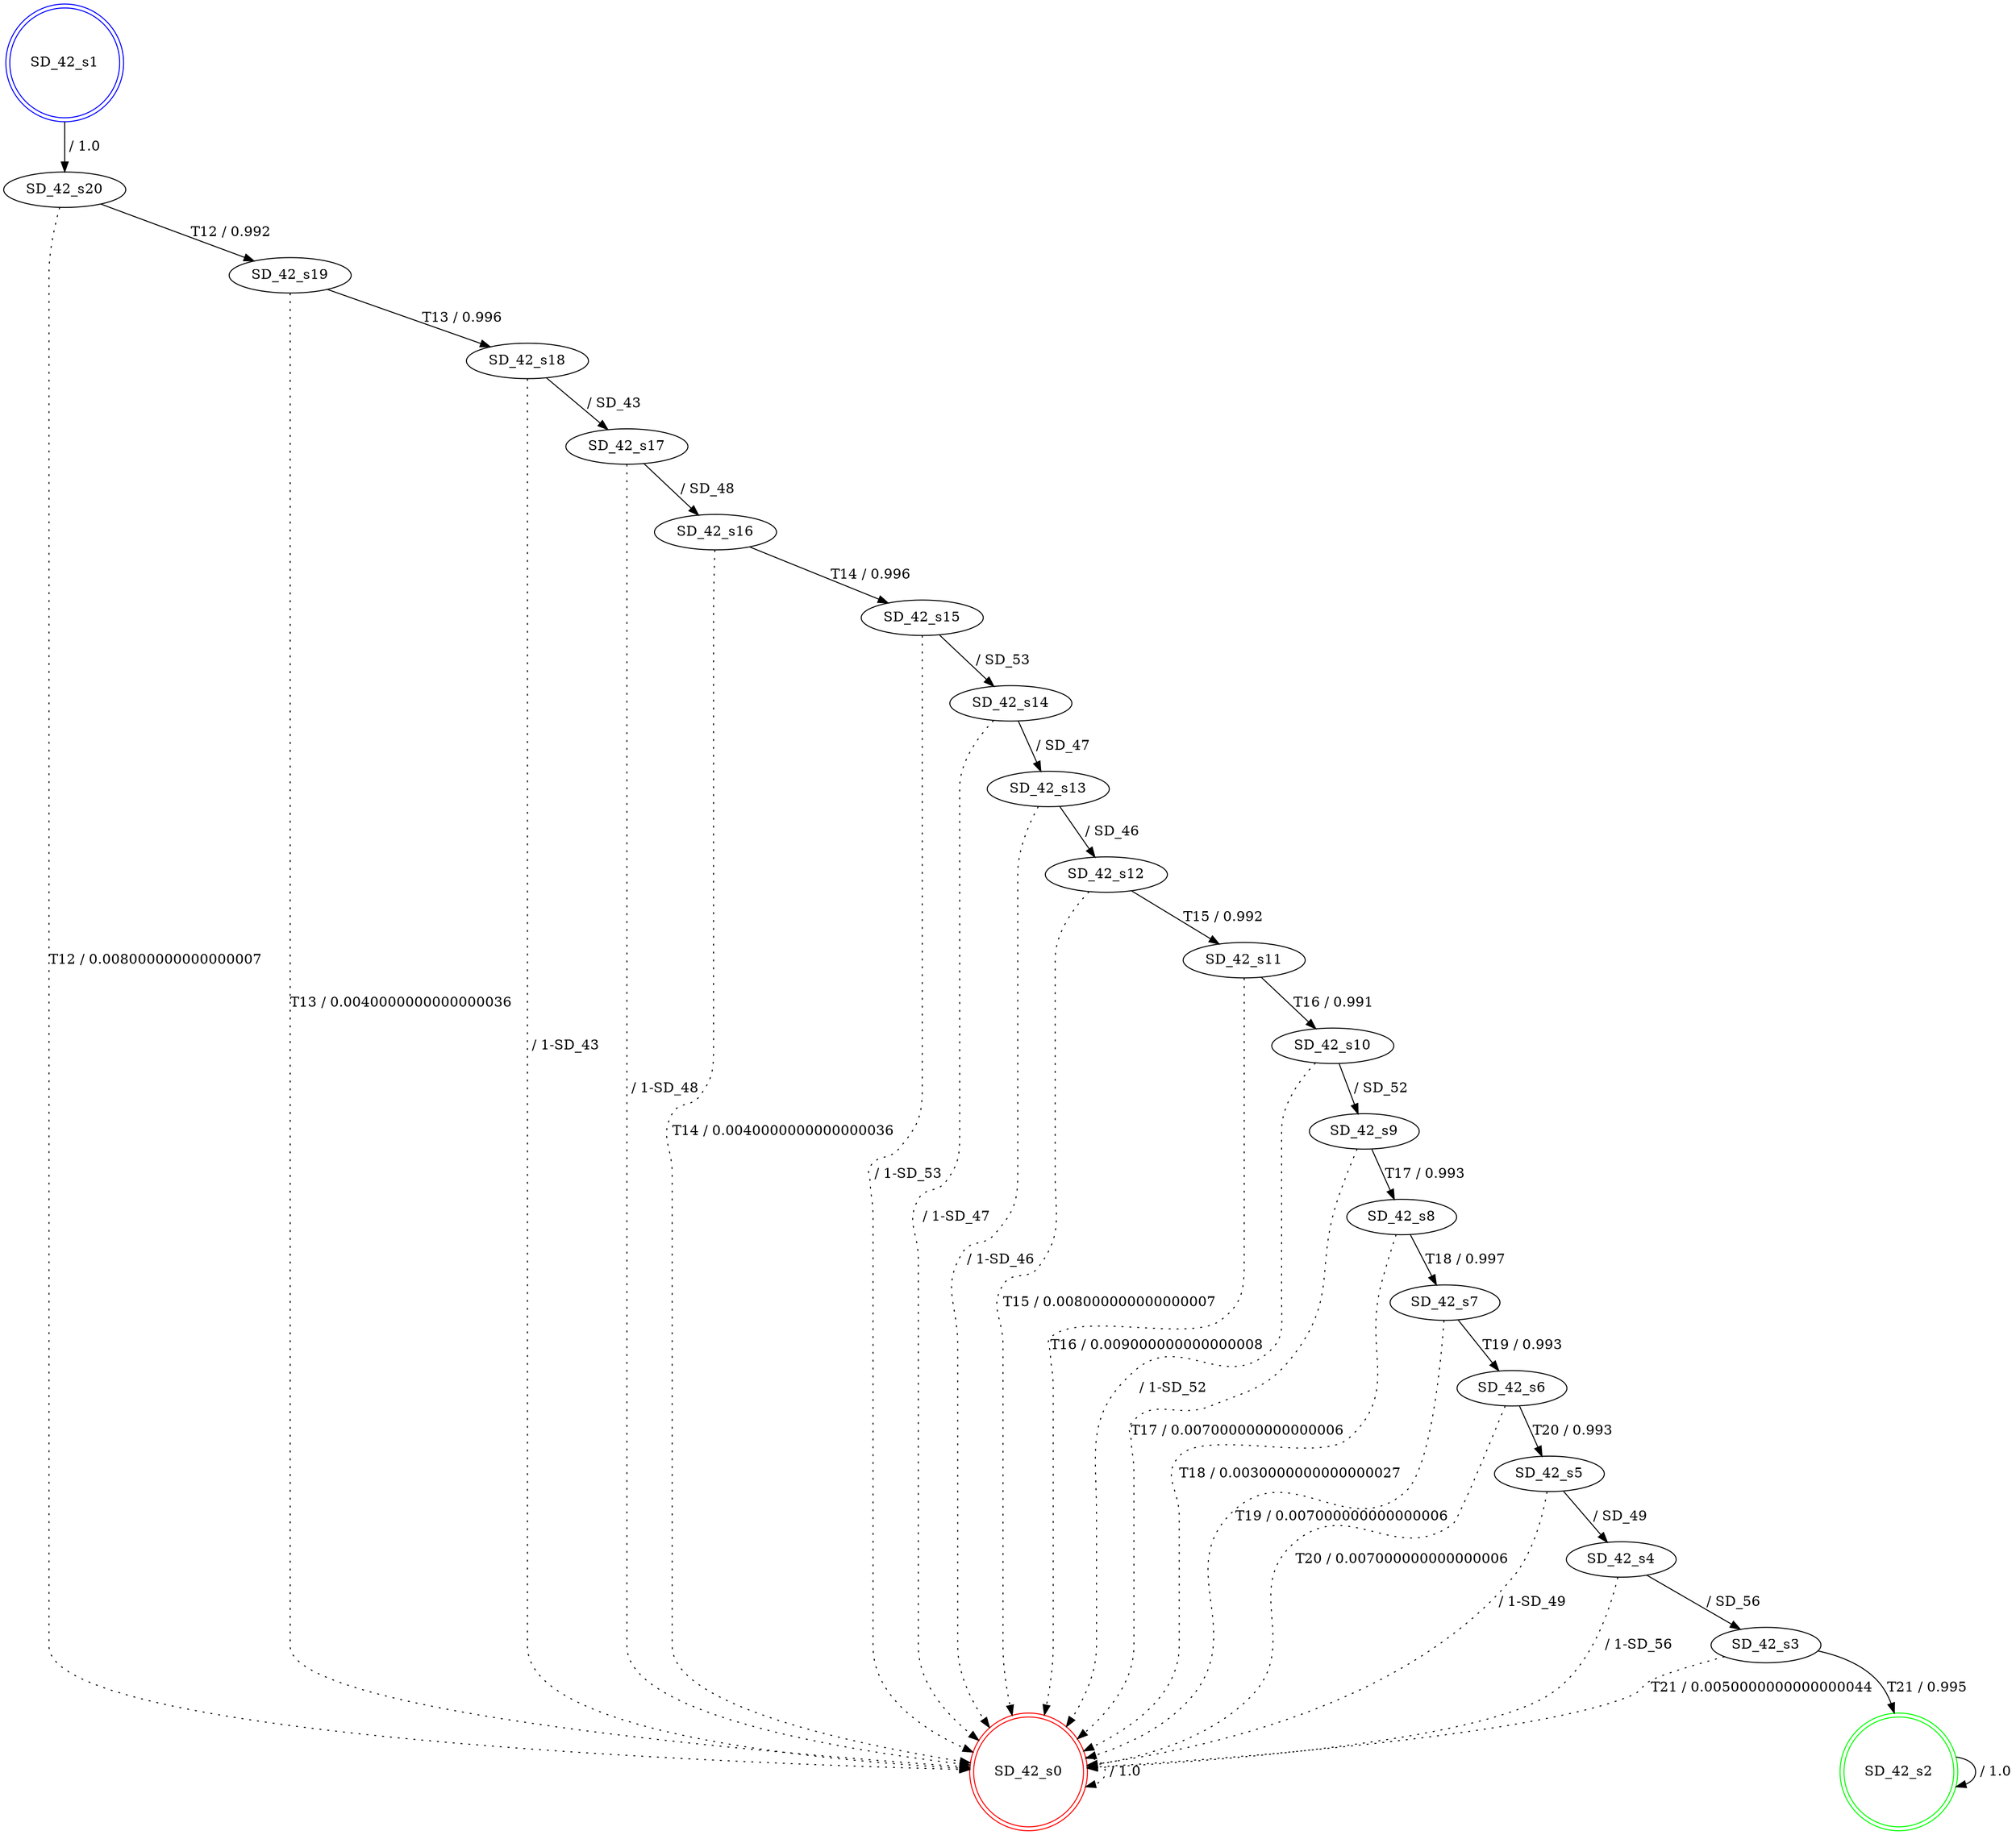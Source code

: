 digraph graphname {
SD_42_s0 [label="SD_42_s0",color=red,shape=doublecircle ];
SD_42_s1 [label="SD_42_s1",color=blue,shape=doublecircle ];
SD_42_s2 [label="SD_42_s2",color=green,shape=doublecircle ];
SD_42_s3 [label="SD_42_s3" ];
SD_42_s4 [label="SD_42_s4" ];
SD_42_s5 [label="SD_42_s5" ];
SD_42_s6 [label="SD_42_s6" ];
SD_42_s7 [label="SD_42_s7" ];
SD_42_s8 [label="SD_42_s8" ];
SD_42_s9 [label="SD_42_s9" ];
SD_42_s10 [label="SD_42_s10" ];
SD_42_s11 [label="SD_42_s11" ];
SD_42_s12 [label="SD_42_s12" ];
SD_42_s13 [label="SD_42_s13" ];
SD_42_s14 [label="SD_42_s14" ];
SD_42_s15 [label="SD_42_s15" ];
SD_42_s16 [label="SD_42_s16" ];
SD_42_s17 [label="SD_42_s17" ];
SD_42_s18 [label="SD_42_s18" ];
SD_42_s19 [label="SD_42_s19" ];
SD_42_s20 [label="SD_42_s20" ];
SD_42_s0 -> SD_42_s0 [label=" / 1.0", style=dotted];
SD_42_s1 -> SD_42_s20 [label=" / 1.0"];
SD_42_s2 -> SD_42_s2 [label=" / 1.0"];
SD_42_s3 -> SD_42_s2 [label="T21 / 0.995"];
SD_42_s3 -> SD_42_s0 [label="T21 / 0.0050000000000000044", style=dotted];
SD_42_s4 -> SD_42_s3 [label=" / SD_56"];
SD_42_s4 -> SD_42_s0 [label=" / 1-SD_56", style=dotted];
SD_42_s5 -> SD_42_s4 [label=" / SD_49"];
SD_42_s5 -> SD_42_s0 [label=" / 1-SD_49", style=dotted];
SD_42_s6 -> SD_42_s5 [label="T20 / 0.993"];
SD_42_s6 -> SD_42_s0 [label="T20 / 0.007000000000000006", style=dotted];
SD_42_s7 -> SD_42_s6 [label="T19 / 0.993"];
SD_42_s7 -> SD_42_s0 [label="T19 / 0.007000000000000006", style=dotted];
SD_42_s8 -> SD_42_s7 [label="T18 / 0.997"];
SD_42_s8 -> SD_42_s0 [label="T18 / 0.0030000000000000027", style=dotted];
SD_42_s9 -> SD_42_s8 [label="T17 / 0.993"];
SD_42_s9 -> SD_42_s0 [label="T17 / 0.007000000000000006", style=dotted];
SD_42_s10 -> SD_42_s9 [label=" / SD_52"];
SD_42_s10 -> SD_42_s0 [label=" / 1-SD_52", style=dotted];
SD_42_s11 -> SD_42_s10 [label="T16 / 0.991"];
SD_42_s11 -> SD_42_s0 [label="T16 / 0.009000000000000008", style=dotted];
SD_42_s12 -> SD_42_s11 [label="T15 / 0.992"];
SD_42_s12 -> SD_42_s0 [label="T15 / 0.008000000000000007", style=dotted];
SD_42_s13 -> SD_42_s12 [label=" / SD_46"];
SD_42_s13 -> SD_42_s0 [label=" / 1-SD_46", style=dotted];
SD_42_s14 -> SD_42_s13 [label=" / SD_47"];
SD_42_s14 -> SD_42_s0 [label=" / 1-SD_47", style=dotted];
SD_42_s15 -> SD_42_s14 [label=" / SD_53"];
SD_42_s15 -> SD_42_s0 [label=" / 1-SD_53", style=dotted];
SD_42_s16 -> SD_42_s15 [label="T14 / 0.996"];
SD_42_s16 -> SD_42_s0 [label="T14 / 0.0040000000000000036", style=dotted];
SD_42_s17 -> SD_42_s16 [label=" / SD_48"];
SD_42_s17 -> SD_42_s0 [label=" / 1-SD_48", style=dotted];
SD_42_s18 -> SD_42_s17 [label=" / SD_43"];
SD_42_s18 -> SD_42_s0 [label=" / 1-SD_43", style=dotted];
SD_42_s19 -> SD_42_s18 [label="T13 / 0.996"];
SD_42_s19 -> SD_42_s0 [label="T13 / 0.0040000000000000036", style=dotted];
SD_42_s20 -> SD_42_s19 [label="T12 / 0.992"];
SD_42_s20 -> SD_42_s0 [label="T12 / 0.008000000000000007", style=dotted];
}